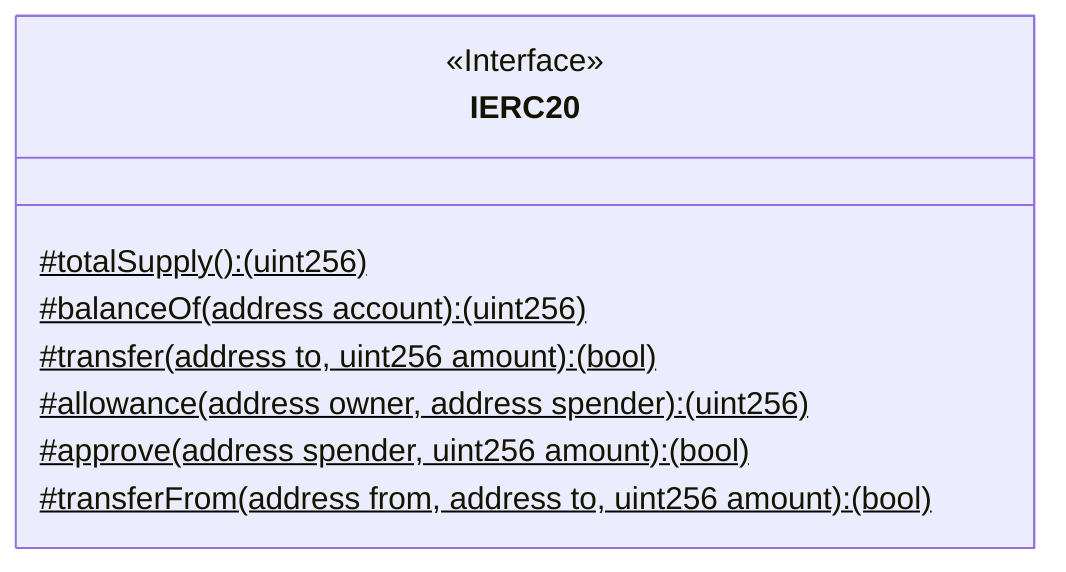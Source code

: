 classDiagram
  %% 202:2564:1
  class IERC20 {
    <<Interface>>
    #totalSupply(): (uint256)$
    #balanceOf(address account): (uint256)$
    #transfer(address to, uint256 amount): (bool)$
    #allowance(address owner, address spender): (uint256)$
    #approve(address spender, uint256 amount): (bool)$
    #transferFrom(address from, address to, uint256 amount): (bool)$
  }